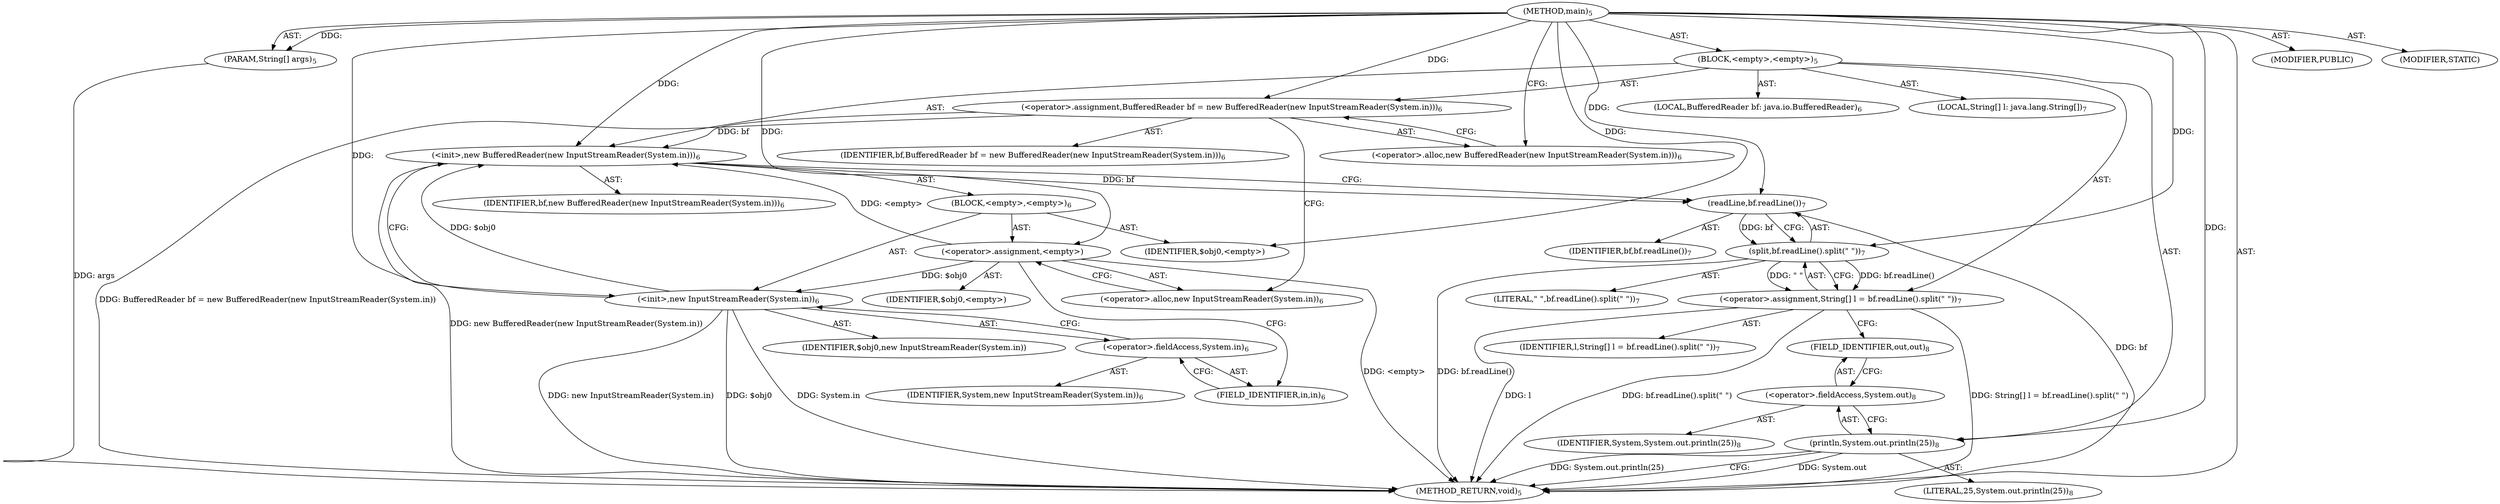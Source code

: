 digraph "main" {  
"19" [label = <(METHOD,main)<SUB>5</SUB>> ]
"20" [label = <(PARAM,String[] args)<SUB>5</SUB>> ]
"21" [label = <(BLOCK,&lt;empty&gt;,&lt;empty&gt;)<SUB>5</SUB>> ]
"4" [label = <(LOCAL,BufferedReader bf: java.io.BufferedReader)<SUB>6</SUB>> ]
"22" [label = <(&lt;operator&gt;.assignment,BufferedReader bf = new BufferedReader(new InputStreamReader(System.in)))<SUB>6</SUB>> ]
"23" [label = <(IDENTIFIER,bf,BufferedReader bf = new BufferedReader(new InputStreamReader(System.in)))<SUB>6</SUB>> ]
"24" [label = <(&lt;operator&gt;.alloc,new BufferedReader(new InputStreamReader(System.in)))<SUB>6</SUB>> ]
"25" [label = <(&lt;init&gt;,new BufferedReader(new InputStreamReader(System.in)))<SUB>6</SUB>> ]
"3" [label = <(IDENTIFIER,bf,new BufferedReader(new InputStreamReader(System.in)))<SUB>6</SUB>> ]
"26" [label = <(BLOCK,&lt;empty&gt;,&lt;empty&gt;)<SUB>6</SUB>> ]
"27" [label = <(&lt;operator&gt;.assignment,&lt;empty&gt;)> ]
"28" [label = <(IDENTIFIER,$obj0,&lt;empty&gt;)> ]
"29" [label = <(&lt;operator&gt;.alloc,new InputStreamReader(System.in))<SUB>6</SUB>> ]
"30" [label = <(&lt;init&gt;,new InputStreamReader(System.in))<SUB>6</SUB>> ]
"31" [label = <(IDENTIFIER,$obj0,new InputStreamReader(System.in))> ]
"32" [label = <(&lt;operator&gt;.fieldAccess,System.in)<SUB>6</SUB>> ]
"33" [label = <(IDENTIFIER,System,new InputStreamReader(System.in))<SUB>6</SUB>> ]
"34" [label = <(FIELD_IDENTIFIER,in,in)<SUB>6</SUB>> ]
"35" [label = <(IDENTIFIER,$obj0,&lt;empty&gt;)> ]
"36" [label = <(LOCAL,String[] l: java.lang.String[])<SUB>7</SUB>> ]
"37" [label = <(&lt;operator&gt;.assignment,String[] l = bf.readLine().split(&quot; &quot;))<SUB>7</SUB>> ]
"38" [label = <(IDENTIFIER,l,String[] l = bf.readLine().split(&quot; &quot;))<SUB>7</SUB>> ]
"39" [label = <(split,bf.readLine().split(&quot; &quot;))<SUB>7</SUB>> ]
"40" [label = <(readLine,bf.readLine())<SUB>7</SUB>> ]
"41" [label = <(IDENTIFIER,bf,bf.readLine())<SUB>7</SUB>> ]
"42" [label = <(LITERAL,&quot; &quot;,bf.readLine().split(&quot; &quot;))<SUB>7</SUB>> ]
"43" [label = <(println,System.out.println(25))<SUB>8</SUB>> ]
"44" [label = <(&lt;operator&gt;.fieldAccess,System.out)<SUB>8</SUB>> ]
"45" [label = <(IDENTIFIER,System,System.out.println(25))<SUB>8</SUB>> ]
"46" [label = <(FIELD_IDENTIFIER,out,out)<SUB>8</SUB>> ]
"47" [label = <(LITERAL,25,System.out.println(25))<SUB>8</SUB>> ]
"48" [label = <(MODIFIER,PUBLIC)> ]
"49" [label = <(MODIFIER,STATIC)> ]
"50" [label = <(METHOD_RETURN,void)<SUB>5</SUB>> ]
  "19" -> "20"  [ label = "AST: "] 
  "19" -> "21"  [ label = "AST: "] 
  "19" -> "48"  [ label = "AST: "] 
  "19" -> "49"  [ label = "AST: "] 
  "19" -> "50"  [ label = "AST: "] 
  "21" -> "4"  [ label = "AST: "] 
  "21" -> "22"  [ label = "AST: "] 
  "21" -> "25"  [ label = "AST: "] 
  "21" -> "36"  [ label = "AST: "] 
  "21" -> "37"  [ label = "AST: "] 
  "21" -> "43"  [ label = "AST: "] 
  "22" -> "23"  [ label = "AST: "] 
  "22" -> "24"  [ label = "AST: "] 
  "25" -> "3"  [ label = "AST: "] 
  "25" -> "26"  [ label = "AST: "] 
  "26" -> "27"  [ label = "AST: "] 
  "26" -> "30"  [ label = "AST: "] 
  "26" -> "35"  [ label = "AST: "] 
  "27" -> "28"  [ label = "AST: "] 
  "27" -> "29"  [ label = "AST: "] 
  "30" -> "31"  [ label = "AST: "] 
  "30" -> "32"  [ label = "AST: "] 
  "32" -> "33"  [ label = "AST: "] 
  "32" -> "34"  [ label = "AST: "] 
  "37" -> "38"  [ label = "AST: "] 
  "37" -> "39"  [ label = "AST: "] 
  "39" -> "40"  [ label = "AST: "] 
  "39" -> "42"  [ label = "AST: "] 
  "40" -> "41"  [ label = "AST: "] 
  "43" -> "44"  [ label = "AST: "] 
  "43" -> "47"  [ label = "AST: "] 
  "44" -> "45"  [ label = "AST: "] 
  "44" -> "46"  [ label = "AST: "] 
  "22" -> "29"  [ label = "CFG: "] 
  "25" -> "40"  [ label = "CFG: "] 
  "37" -> "46"  [ label = "CFG: "] 
  "43" -> "50"  [ label = "CFG: "] 
  "24" -> "22"  [ label = "CFG: "] 
  "39" -> "37"  [ label = "CFG: "] 
  "44" -> "43"  [ label = "CFG: "] 
  "27" -> "34"  [ label = "CFG: "] 
  "30" -> "25"  [ label = "CFG: "] 
  "40" -> "39"  [ label = "CFG: "] 
  "46" -> "44"  [ label = "CFG: "] 
  "29" -> "27"  [ label = "CFG: "] 
  "32" -> "30"  [ label = "CFG: "] 
  "34" -> "32"  [ label = "CFG: "] 
  "19" -> "24"  [ label = "CFG: "] 
  "20" -> "50"  [ label = "DDG: args"] 
  "22" -> "50"  [ label = "DDG: BufferedReader bf = new BufferedReader(new InputStreamReader(System.in))"] 
  "27" -> "50"  [ label = "DDG: &lt;empty&gt;"] 
  "30" -> "50"  [ label = "DDG: $obj0"] 
  "30" -> "50"  [ label = "DDG: System.in"] 
  "30" -> "50"  [ label = "DDG: new InputStreamReader(System.in)"] 
  "25" -> "50"  [ label = "DDG: new BufferedReader(new InputStreamReader(System.in))"] 
  "37" -> "50"  [ label = "DDG: l"] 
  "40" -> "50"  [ label = "DDG: bf"] 
  "39" -> "50"  [ label = "DDG: bf.readLine()"] 
  "37" -> "50"  [ label = "DDG: bf.readLine().split(&quot; &quot;)"] 
  "37" -> "50"  [ label = "DDG: String[] l = bf.readLine().split(&quot; &quot;)"] 
  "43" -> "50"  [ label = "DDG: System.out"] 
  "43" -> "50"  [ label = "DDG: System.out.println(25)"] 
  "19" -> "20"  [ label = "DDG: "] 
  "19" -> "22"  [ label = "DDG: "] 
  "39" -> "37"  [ label = "DDG: bf.readLine()"] 
  "39" -> "37"  [ label = "DDG: &quot; &quot;"] 
  "22" -> "25"  [ label = "DDG: bf"] 
  "19" -> "25"  [ label = "DDG: "] 
  "27" -> "25"  [ label = "DDG: &lt;empty&gt;"] 
  "30" -> "25"  [ label = "DDG: $obj0"] 
  "19" -> "43"  [ label = "DDG: "] 
  "19" -> "27"  [ label = "DDG: "] 
  "19" -> "35"  [ label = "DDG: "] 
  "40" -> "39"  [ label = "DDG: bf"] 
  "19" -> "39"  [ label = "DDG: "] 
  "27" -> "30"  [ label = "DDG: $obj0"] 
  "19" -> "30"  [ label = "DDG: "] 
  "25" -> "40"  [ label = "DDG: bf"] 
  "19" -> "40"  [ label = "DDG: "] 
}
